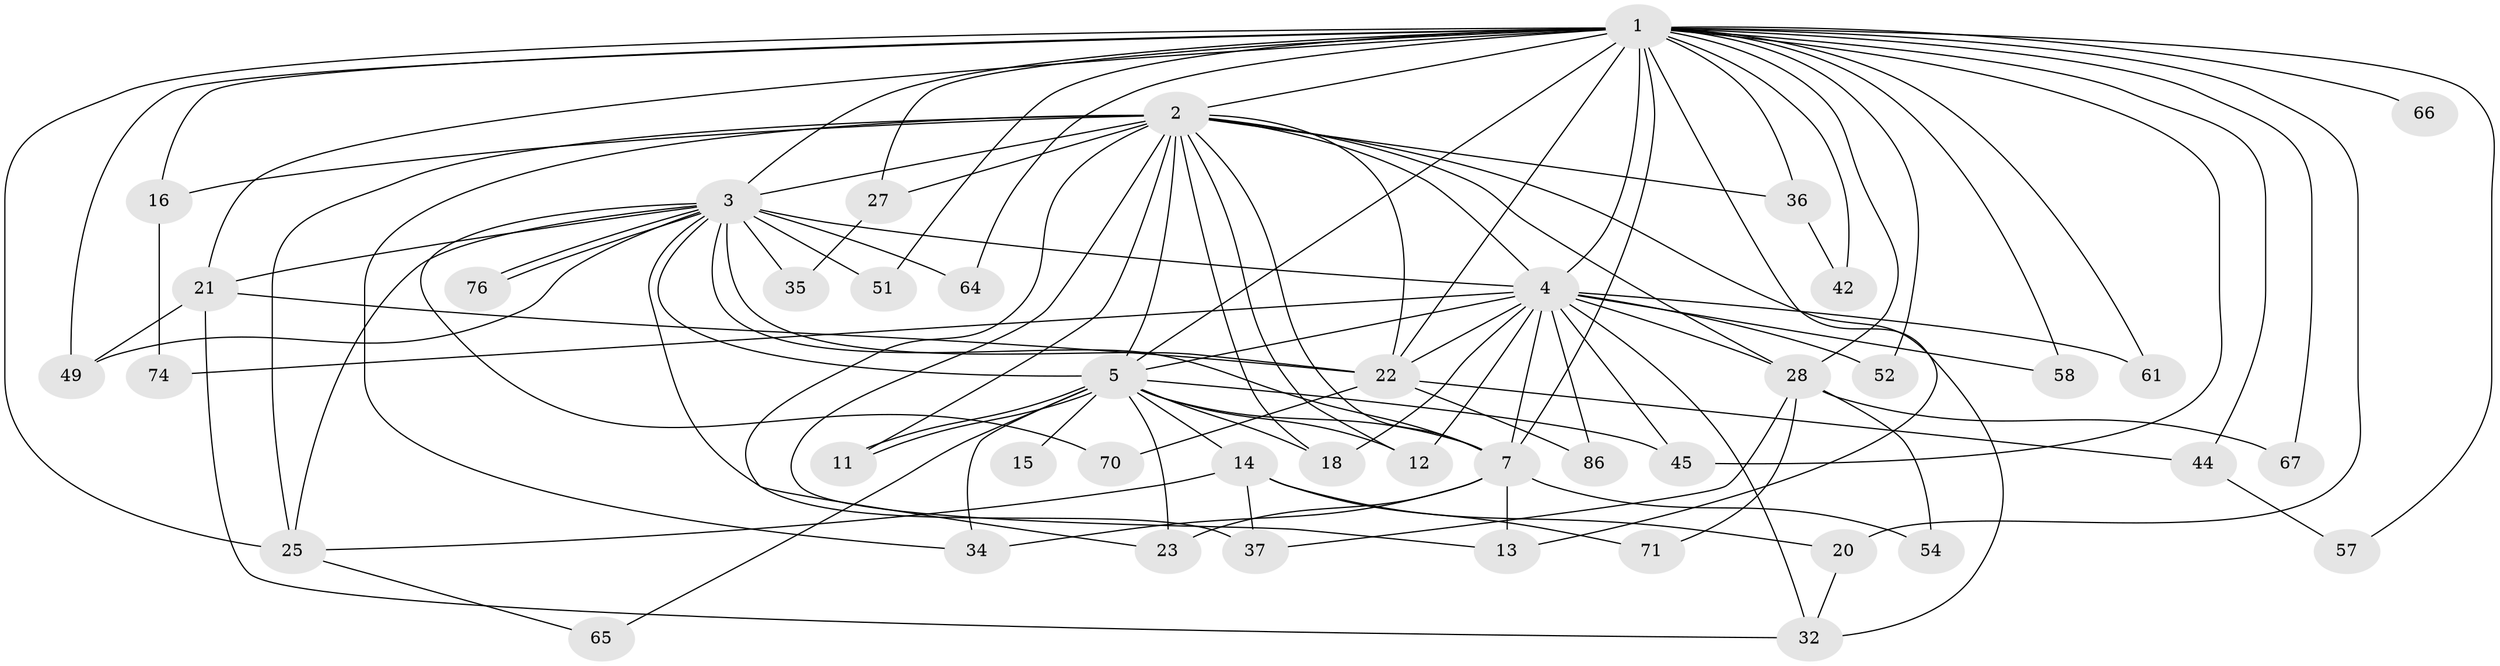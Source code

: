 // original degree distribution, {17: 0.022727272727272728, 23: 0.011363636363636364, 24: 0.011363636363636364, 15: 0.011363636363636364, 18: 0.011363636363636364, 26: 0.011363636363636364, 14: 0.011363636363636364, 16: 0.011363636363636364, 21: 0.011363636363636364, 3: 0.22727272727272727, 6: 0.03409090909090909, 2: 0.5454545454545454, 5: 0.03409090909090909, 7: 0.022727272727272728, 4: 0.022727272727272728}
// Generated by graph-tools (version 1.1) at 2025/14/03/09/25 04:14:05]
// undirected, 44 vertices, 105 edges
graph export_dot {
graph [start="1"]
  node [color=gray90,style=filled];
  1 [super="+6+46"];
  2 [super="+9+75+84+48+88+56+17+38"];
  3 [super="+47+29+41+19+33"];
  4 [super="+8+73"];
  5 [super="+10"];
  7 [super="+24"];
  11;
  12 [super="+53"];
  13;
  14;
  15;
  16;
  18;
  20;
  21 [super="+78"];
  22 [super="+26+40"];
  23 [super="+68"];
  25 [super="+50+59+43+55"];
  27;
  28 [super="+31+39+62"];
  32 [super="+72"];
  34 [super="+82"];
  35;
  36;
  37;
  42;
  44;
  45;
  49 [super="+87"];
  51;
  52;
  54;
  57;
  58;
  61;
  64;
  65;
  66;
  67;
  70;
  71;
  74;
  76;
  86;
  1 -- 2 [weight=4];
  1 -- 3 [weight=3];
  1 -- 4 [weight=5];
  1 -- 5 [weight=4];
  1 -- 7 [weight=3];
  1 -- 16;
  1 -- 20;
  1 -- 44;
  1 -- 49;
  1 -- 64;
  1 -- 66;
  1 -- 67;
  1 -- 13;
  1 -- 21;
  1 -- 28 [weight=2];
  1 -- 36;
  1 -- 42;
  1 -- 45;
  1 -- 51;
  1 -- 52;
  1 -- 58;
  1 -- 61;
  1 -- 22;
  1 -- 25;
  1 -- 27;
  1 -- 57;
  2 -- 3 [weight=5];
  2 -- 4 [weight=5];
  2 -- 5 [weight=5];
  2 -- 7 [weight=2];
  2 -- 27 [weight=2];
  2 -- 16;
  2 -- 18;
  2 -- 22 [weight=2];
  2 -- 25 [weight=3];
  2 -- 28;
  2 -- 34;
  2 -- 36;
  2 -- 32;
  2 -- 11;
  2 -- 12;
  2 -- 23;
  2 -- 13;
  3 -- 4 [weight=3];
  3 -- 5 [weight=6];
  3 -- 7;
  3 -- 21;
  3 -- 35;
  3 -- 51;
  3 -- 76;
  3 -- 76;
  3 -- 25;
  3 -- 64;
  3 -- 49;
  3 -- 70;
  3 -- 37;
  3 -- 22;
  4 -- 5 [weight=4];
  4 -- 7 [weight=2];
  4 -- 22;
  4 -- 52;
  4 -- 58;
  4 -- 28;
  4 -- 32;
  4 -- 74;
  4 -- 12;
  4 -- 45;
  4 -- 18;
  4 -- 86;
  4 -- 61;
  5 -- 7 [weight=2];
  5 -- 11;
  5 -- 11;
  5 -- 14 [weight=2];
  5 -- 15 [weight=2];
  5 -- 65;
  5 -- 34;
  5 -- 12;
  5 -- 45;
  5 -- 18;
  5 -- 23;
  7 -- 13;
  7 -- 23;
  7 -- 34;
  7 -- 54;
  14 -- 20;
  14 -- 25;
  14 -- 37;
  14 -- 71;
  16 -- 74;
  20 -- 32;
  21 -- 32;
  21 -- 49;
  21 -- 22;
  22 -- 70;
  22 -- 86;
  22 -- 44;
  25 -- 65;
  27 -- 35;
  28 -- 54;
  28 -- 71;
  28 -- 67;
  28 -- 37;
  36 -- 42;
  44 -- 57;
}
